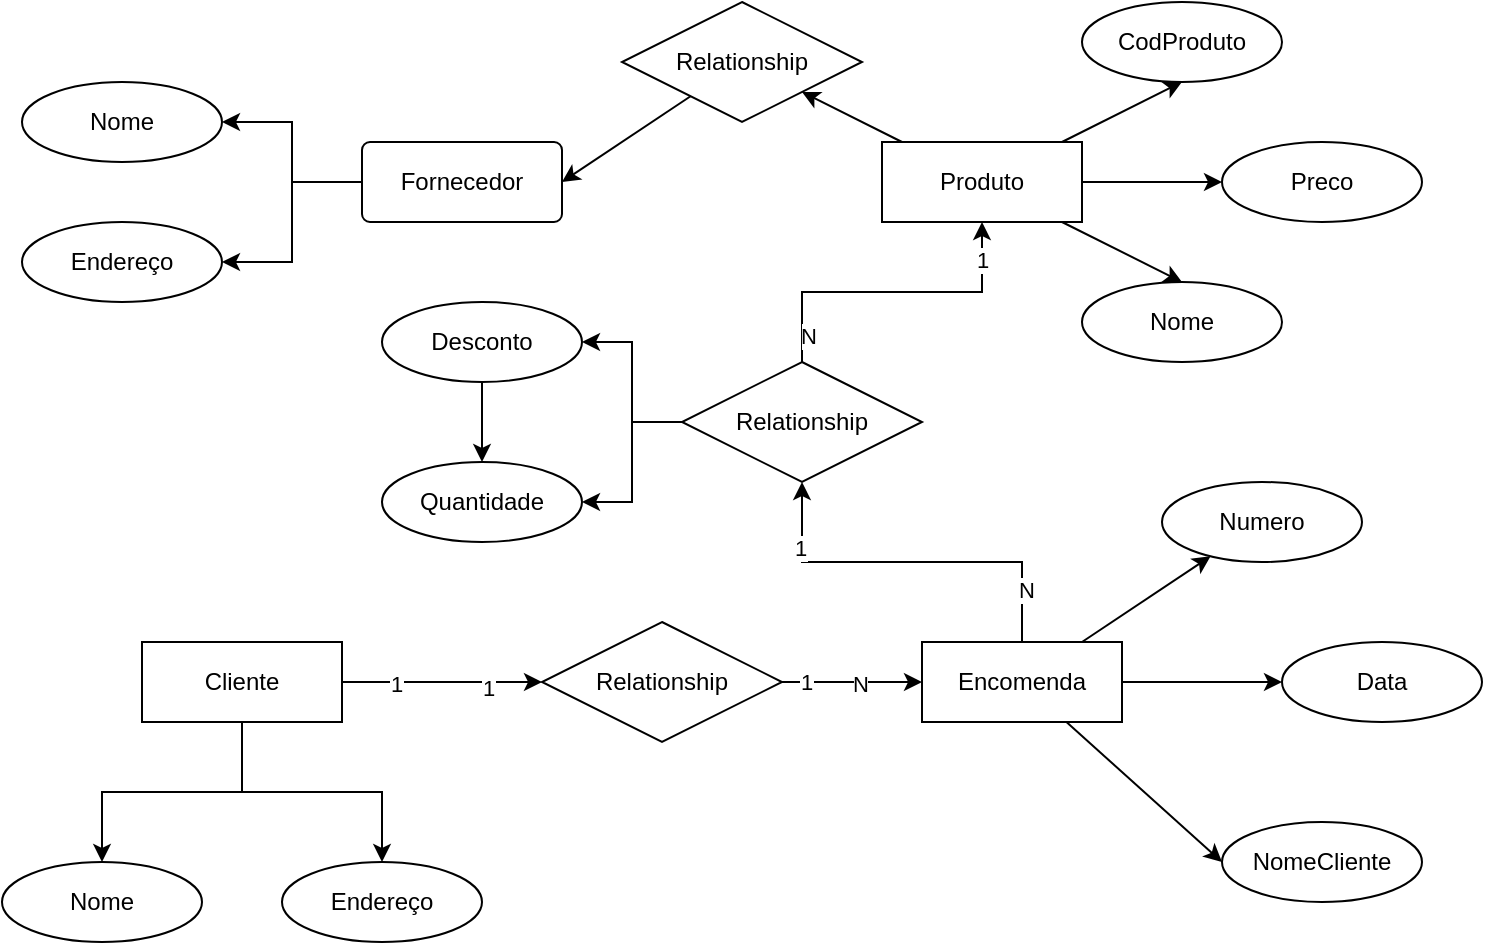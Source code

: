 <mxfile version="24.7.1" type="github">
  <diagram name="Página-1" id="AqgXSaamZisyhi8RLMZG">
    <mxGraphModel dx="1173" dy="624" grid="1" gridSize="10" guides="1" tooltips="1" connect="1" arrows="1" fold="1" page="1" pageScale="1" pageWidth="827" pageHeight="1169" math="0" shadow="0">
      <root>
        <mxCell id="0" />
        <mxCell id="1" parent="0" />
        <mxCell id="bHdgWIjNHotcjzqScX05-6" style="edgeStyle=orthogonalEdgeStyle;rounded=0;orthogonalLoop=1;jettySize=auto;html=1;entryX=1;entryY=0.5;entryDx=0;entryDy=0;" edge="1" parent="1" source="bHdgWIjNHotcjzqScX05-1" target="bHdgWIjNHotcjzqScX05-3">
          <mxGeometry relative="1" as="geometry" />
        </mxCell>
        <mxCell id="bHdgWIjNHotcjzqScX05-7" style="edgeStyle=orthogonalEdgeStyle;rounded=0;orthogonalLoop=1;jettySize=auto;html=1;entryX=1;entryY=0.5;entryDx=0;entryDy=0;" edge="1" parent="1" source="bHdgWIjNHotcjzqScX05-1" target="bHdgWIjNHotcjzqScX05-4">
          <mxGeometry relative="1" as="geometry" />
        </mxCell>
        <mxCell id="bHdgWIjNHotcjzqScX05-1" value="Fornecedor" style="rounded=1;arcSize=10;whiteSpace=wrap;html=1;align=center;" vertex="1" parent="1">
          <mxGeometry x="240" y="90" width="100" height="40" as="geometry" />
        </mxCell>
        <mxCell id="bHdgWIjNHotcjzqScX05-3" value="Endereço" style="ellipse;whiteSpace=wrap;html=1;align=center;" vertex="1" parent="1">
          <mxGeometry x="70" y="130" width="100" height="40" as="geometry" />
        </mxCell>
        <mxCell id="bHdgWIjNHotcjzqScX05-4" value="Nome" style="ellipse;whiteSpace=wrap;html=1;align=center;" vertex="1" parent="1">
          <mxGeometry x="70" y="60" width="100" height="40" as="geometry" />
        </mxCell>
        <mxCell id="bHdgWIjNHotcjzqScX05-13" style="rounded=0;orthogonalLoop=1;jettySize=auto;html=1;entryX=0.5;entryY=1;entryDx=0;entryDy=0;" edge="1" parent="1" source="bHdgWIjNHotcjzqScX05-8" target="bHdgWIjNHotcjzqScX05-9">
          <mxGeometry relative="1" as="geometry" />
        </mxCell>
        <mxCell id="bHdgWIjNHotcjzqScX05-15" style="rounded=0;orthogonalLoop=1;jettySize=auto;html=1;entryX=0.5;entryY=0;entryDx=0;entryDy=0;" edge="1" parent="1" source="bHdgWIjNHotcjzqScX05-8" target="bHdgWIjNHotcjzqScX05-10">
          <mxGeometry relative="1" as="geometry" />
        </mxCell>
        <mxCell id="bHdgWIjNHotcjzqScX05-17" style="rounded=0;orthogonalLoop=1;jettySize=auto;html=1;entryX=0;entryY=0.5;entryDx=0;entryDy=0;" edge="1" parent="1" source="bHdgWIjNHotcjzqScX05-8" target="bHdgWIjNHotcjzqScX05-12">
          <mxGeometry relative="1" as="geometry" />
        </mxCell>
        <mxCell id="bHdgWIjNHotcjzqScX05-24" style="rounded=0;orthogonalLoop=1;jettySize=auto;html=1;entryX=1;entryY=1;entryDx=0;entryDy=0;" edge="1" parent="1" source="bHdgWIjNHotcjzqScX05-8" target="bHdgWIjNHotcjzqScX05-20">
          <mxGeometry relative="1" as="geometry" />
        </mxCell>
        <mxCell id="bHdgWIjNHotcjzqScX05-8" value="Produto" style="whiteSpace=wrap;html=1;align=center;" vertex="1" parent="1">
          <mxGeometry x="500" y="90" width="100" height="40" as="geometry" />
        </mxCell>
        <mxCell id="bHdgWIjNHotcjzqScX05-9" value="CodProduto" style="ellipse;whiteSpace=wrap;html=1;align=center;" vertex="1" parent="1">
          <mxGeometry x="600" y="20" width="100" height="40" as="geometry" />
        </mxCell>
        <mxCell id="bHdgWIjNHotcjzqScX05-10" value="Nome" style="ellipse;whiteSpace=wrap;html=1;align=center;" vertex="1" parent="1">
          <mxGeometry x="600" y="160" width="100" height="40" as="geometry" />
        </mxCell>
        <mxCell id="bHdgWIjNHotcjzqScX05-11" value="NomeCliente" style="ellipse;whiteSpace=wrap;html=1;align=center;" vertex="1" parent="1">
          <mxGeometry x="670" y="430" width="100" height="40" as="geometry" />
        </mxCell>
        <mxCell id="bHdgWIjNHotcjzqScX05-12" value="Preco" style="ellipse;whiteSpace=wrap;html=1;align=center;" vertex="1" parent="1">
          <mxGeometry x="670" y="90" width="100" height="40" as="geometry" />
        </mxCell>
        <mxCell id="bHdgWIjNHotcjzqScX05-30" style="rounded=0;orthogonalLoop=1;jettySize=auto;html=1;entryX=0;entryY=0.5;entryDx=0;entryDy=0;" edge="1" parent="1" source="bHdgWIjNHotcjzqScX05-18" target="bHdgWIjNHotcjzqScX05-11">
          <mxGeometry relative="1" as="geometry" />
        </mxCell>
        <mxCell id="bHdgWIjNHotcjzqScX05-34" style="rounded=0;orthogonalLoop=1;jettySize=auto;html=1;entryX=0;entryY=0.5;entryDx=0;entryDy=0;" edge="1" parent="1" source="bHdgWIjNHotcjzqScX05-18" target="bHdgWIjNHotcjzqScX05-31">
          <mxGeometry relative="1" as="geometry" />
        </mxCell>
        <mxCell id="bHdgWIjNHotcjzqScX05-36" style="rounded=0;orthogonalLoop=1;jettySize=auto;html=1;" edge="1" parent="1" source="bHdgWIjNHotcjzqScX05-18" target="bHdgWIjNHotcjzqScX05-32">
          <mxGeometry relative="1" as="geometry" />
        </mxCell>
        <mxCell id="bHdgWIjNHotcjzqScX05-67" style="edgeStyle=orthogonalEdgeStyle;rounded=0;orthogonalLoop=1;jettySize=auto;html=1;entryX=0.5;entryY=1;entryDx=0;entryDy=0;" edge="1" parent="1" source="bHdgWIjNHotcjzqScX05-18" target="bHdgWIjNHotcjzqScX05-65">
          <mxGeometry relative="1" as="geometry" />
        </mxCell>
        <mxCell id="bHdgWIjNHotcjzqScX05-75" value="N" style="edgeLabel;html=1;align=center;verticalAlign=middle;resizable=0;points=[];" vertex="1" connectable="0" parent="bHdgWIjNHotcjzqScX05-67">
          <mxGeometry x="-0.719" y="-2" relative="1" as="geometry">
            <mxPoint as="offset" />
          </mxGeometry>
        </mxCell>
        <mxCell id="bHdgWIjNHotcjzqScX05-76" value="1" style="edgeLabel;html=1;align=center;verticalAlign=middle;resizable=0;points=[];" vertex="1" connectable="0" parent="bHdgWIjNHotcjzqScX05-67">
          <mxGeometry x="0.663" y="1" relative="1" as="geometry">
            <mxPoint y="1" as="offset" />
          </mxGeometry>
        </mxCell>
        <mxCell id="bHdgWIjNHotcjzqScX05-18" value="Encomenda" style="whiteSpace=wrap;html=1;align=center;" vertex="1" parent="1">
          <mxGeometry x="520" y="340" width="100" height="40" as="geometry" />
        </mxCell>
        <mxCell id="bHdgWIjNHotcjzqScX05-25" style="rounded=0;orthogonalLoop=1;jettySize=auto;html=1;entryX=1;entryY=0.5;entryDx=0;entryDy=0;" edge="1" parent="1" source="bHdgWIjNHotcjzqScX05-20" target="bHdgWIjNHotcjzqScX05-1">
          <mxGeometry relative="1" as="geometry" />
        </mxCell>
        <mxCell id="bHdgWIjNHotcjzqScX05-20" value="Relationship" style="shape=rhombus;perimeter=rhombusPerimeter;whiteSpace=wrap;html=1;align=center;" vertex="1" parent="1">
          <mxGeometry x="370" y="20" width="120" height="60" as="geometry" />
        </mxCell>
        <mxCell id="bHdgWIjNHotcjzqScX05-45" style="edgeStyle=orthogonalEdgeStyle;rounded=0;orthogonalLoop=1;jettySize=auto;html=1;entryX=0;entryY=0.5;entryDx=0;entryDy=0;" edge="1" parent="1" source="bHdgWIjNHotcjzqScX05-27" target="bHdgWIjNHotcjzqScX05-44">
          <mxGeometry relative="1" as="geometry" />
        </mxCell>
        <mxCell id="bHdgWIjNHotcjzqScX05-81" value="1" style="edgeLabel;html=1;align=center;verticalAlign=middle;resizable=0;points=[];" vertex="1" connectable="0" parent="bHdgWIjNHotcjzqScX05-45">
          <mxGeometry x="-0.473" y="-1" relative="1" as="geometry">
            <mxPoint as="offset" />
          </mxGeometry>
        </mxCell>
        <mxCell id="bHdgWIjNHotcjzqScX05-82" value="1" style="edgeLabel;html=1;align=center;verticalAlign=middle;resizable=0;points=[];" vertex="1" connectable="0" parent="bHdgWIjNHotcjzqScX05-45">
          <mxGeometry x="0.46" y="-3" relative="1" as="geometry">
            <mxPoint as="offset" />
          </mxGeometry>
        </mxCell>
        <mxCell id="bHdgWIjNHotcjzqScX05-50" style="edgeStyle=orthogonalEdgeStyle;rounded=0;orthogonalLoop=1;jettySize=auto;html=1;entryX=0.5;entryY=0;entryDx=0;entryDy=0;" edge="1" parent="1" source="bHdgWIjNHotcjzqScX05-27" target="bHdgWIjNHotcjzqScX05-48">
          <mxGeometry relative="1" as="geometry" />
        </mxCell>
        <mxCell id="bHdgWIjNHotcjzqScX05-51" style="edgeStyle=orthogonalEdgeStyle;rounded=0;orthogonalLoop=1;jettySize=auto;html=1;entryX=0.5;entryY=0;entryDx=0;entryDy=0;" edge="1" parent="1" source="bHdgWIjNHotcjzqScX05-27" target="bHdgWIjNHotcjzqScX05-47">
          <mxGeometry relative="1" as="geometry" />
        </mxCell>
        <mxCell id="bHdgWIjNHotcjzqScX05-27" value="Cliente" style="whiteSpace=wrap;html=1;align=center;" vertex="1" parent="1">
          <mxGeometry x="130" y="340" width="100" height="40" as="geometry" />
        </mxCell>
        <mxCell id="bHdgWIjNHotcjzqScX05-31" value="Data" style="ellipse;whiteSpace=wrap;html=1;align=center;" vertex="1" parent="1">
          <mxGeometry x="700" y="340" width="100" height="40" as="geometry" />
        </mxCell>
        <mxCell id="bHdgWIjNHotcjzqScX05-32" value="Numero" style="ellipse;whiteSpace=wrap;html=1;align=center;" vertex="1" parent="1">
          <mxGeometry x="640" y="260" width="100" height="40" as="geometry" />
        </mxCell>
        <mxCell id="bHdgWIjNHotcjzqScX05-46" style="edgeStyle=orthogonalEdgeStyle;rounded=0;orthogonalLoop=1;jettySize=auto;html=1;entryX=0;entryY=0.5;entryDx=0;entryDy=0;" edge="1" parent="1" source="bHdgWIjNHotcjzqScX05-44" target="bHdgWIjNHotcjzqScX05-18">
          <mxGeometry relative="1" as="geometry" />
        </mxCell>
        <mxCell id="bHdgWIjNHotcjzqScX05-79" value="N" style="edgeLabel;html=1;align=center;verticalAlign=middle;resizable=0;points=[];" vertex="1" connectable="0" parent="bHdgWIjNHotcjzqScX05-46">
          <mxGeometry x="0.095" y="-1" relative="1" as="geometry">
            <mxPoint as="offset" />
          </mxGeometry>
        </mxCell>
        <mxCell id="bHdgWIjNHotcjzqScX05-80" value="1" style="edgeLabel;html=1;align=center;verticalAlign=middle;resizable=0;points=[];" vertex="1" connectable="0" parent="bHdgWIjNHotcjzqScX05-46">
          <mxGeometry x="-0.667" relative="1" as="geometry">
            <mxPoint as="offset" />
          </mxGeometry>
        </mxCell>
        <mxCell id="bHdgWIjNHotcjzqScX05-44" value="Relationship" style="shape=rhombus;perimeter=rhombusPerimeter;whiteSpace=wrap;html=1;align=center;" vertex="1" parent="1">
          <mxGeometry x="330" y="330" width="120" height="60" as="geometry" />
        </mxCell>
        <mxCell id="bHdgWIjNHotcjzqScX05-47" value="Endereço" style="ellipse;whiteSpace=wrap;html=1;align=center;" vertex="1" parent="1">
          <mxGeometry x="200" y="450" width="100" height="40" as="geometry" />
        </mxCell>
        <mxCell id="bHdgWIjNHotcjzqScX05-48" value="Nome" style="ellipse;whiteSpace=wrap;html=1;align=center;" vertex="1" parent="1">
          <mxGeometry x="60" y="450" width="100" height="40" as="geometry" />
        </mxCell>
        <mxCell id="bHdgWIjNHotcjzqScX05-66" style="edgeStyle=orthogonalEdgeStyle;rounded=0;orthogonalLoop=1;jettySize=auto;html=1;entryX=0.5;entryY=1;entryDx=0;entryDy=0;" edge="1" parent="1" source="bHdgWIjNHotcjzqScX05-65" target="bHdgWIjNHotcjzqScX05-8">
          <mxGeometry relative="1" as="geometry" />
        </mxCell>
        <mxCell id="bHdgWIjNHotcjzqScX05-77" value="N" style="edgeLabel;html=1;align=center;verticalAlign=middle;resizable=0;points=[];" vertex="1" connectable="0" parent="bHdgWIjNHotcjzqScX05-66">
          <mxGeometry x="-0.833" y="-3" relative="1" as="geometry">
            <mxPoint as="offset" />
          </mxGeometry>
        </mxCell>
        <mxCell id="bHdgWIjNHotcjzqScX05-78" value="1" style="edgeLabel;html=1;align=center;verticalAlign=middle;resizable=0;points=[];" vertex="1" connectable="0" parent="bHdgWIjNHotcjzqScX05-66">
          <mxGeometry x="0.775" relative="1" as="geometry">
            <mxPoint y="1" as="offset" />
          </mxGeometry>
        </mxCell>
        <mxCell id="bHdgWIjNHotcjzqScX05-71" style="edgeStyle=orthogonalEdgeStyle;rounded=0;orthogonalLoop=1;jettySize=auto;html=1;" edge="1" parent="1" source="bHdgWIjNHotcjzqScX05-65" target="bHdgWIjNHotcjzqScX05-69">
          <mxGeometry relative="1" as="geometry" />
        </mxCell>
        <mxCell id="bHdgWIjNHotcjzqScX05-72" style="edgeStyle=orthogonalEdgeStyle;rounded=0;orthogonalLoop=1;jettySize=auto;html=1;entryX=1;entryY=0.5;entryDx=0;entryDy=0;" edge="1" parent="1" source="bHdgWIjNHotcjzqScX05-65" target="bHdgWIjNHotcjzqScX05-70">
          <mxGeometry relative="1" as="geometry" />
        </mxCell>
        <mxCell id="bHdgWIjNHotcjzqScX05-65" value="Relationship" style="shape=rhombus;perimeter=rhombusPerimeter;whiteSpace=wrap;html=1;align=center;" vertex="1" parent="1">
          <mxGeometry x="400" y="200" width="120" height="60" as="geometry" />
        </mxCell>
        <mxCell id="bHdgWIjNHotcjzqScX05-74" value="" style="edgeStyle=orthogonalEdgeStyle;rounded=0;orthogonalLoop=1;jettySize=auto;html=1;" edge="1" parent="1" source="bHdgWIjNHotcjzqScX05-69" target="bHdgWIjNHotcjzqScX05-70">
          <mxGeometry relative="1" as="geometry" />
        </mxCell>
        <mxCell id="bHdgWIjNHotcjzqScX05-69" value="Desconto" style="ellipse;whiteSpace=wrap;html=1;align=center;" vertex="1" parent="1">
          <mxGeometry x="250" y="170" width="100" height="40" as="geometry" />
        </mxCell>
        <mxCell id="bHdgWIjNHotcjzqScX05-70" value="Quantidade" style="ellipse;whiteSpace=wrap;html=1;align=center;" vertex="1" parent="1">
          <mxGeometry x="250" y="250" width="100" height="40" as="geometry" />
        </mxCell>
      </root>
    </mxGraphModel>
  </diagram>
</mxfile>
